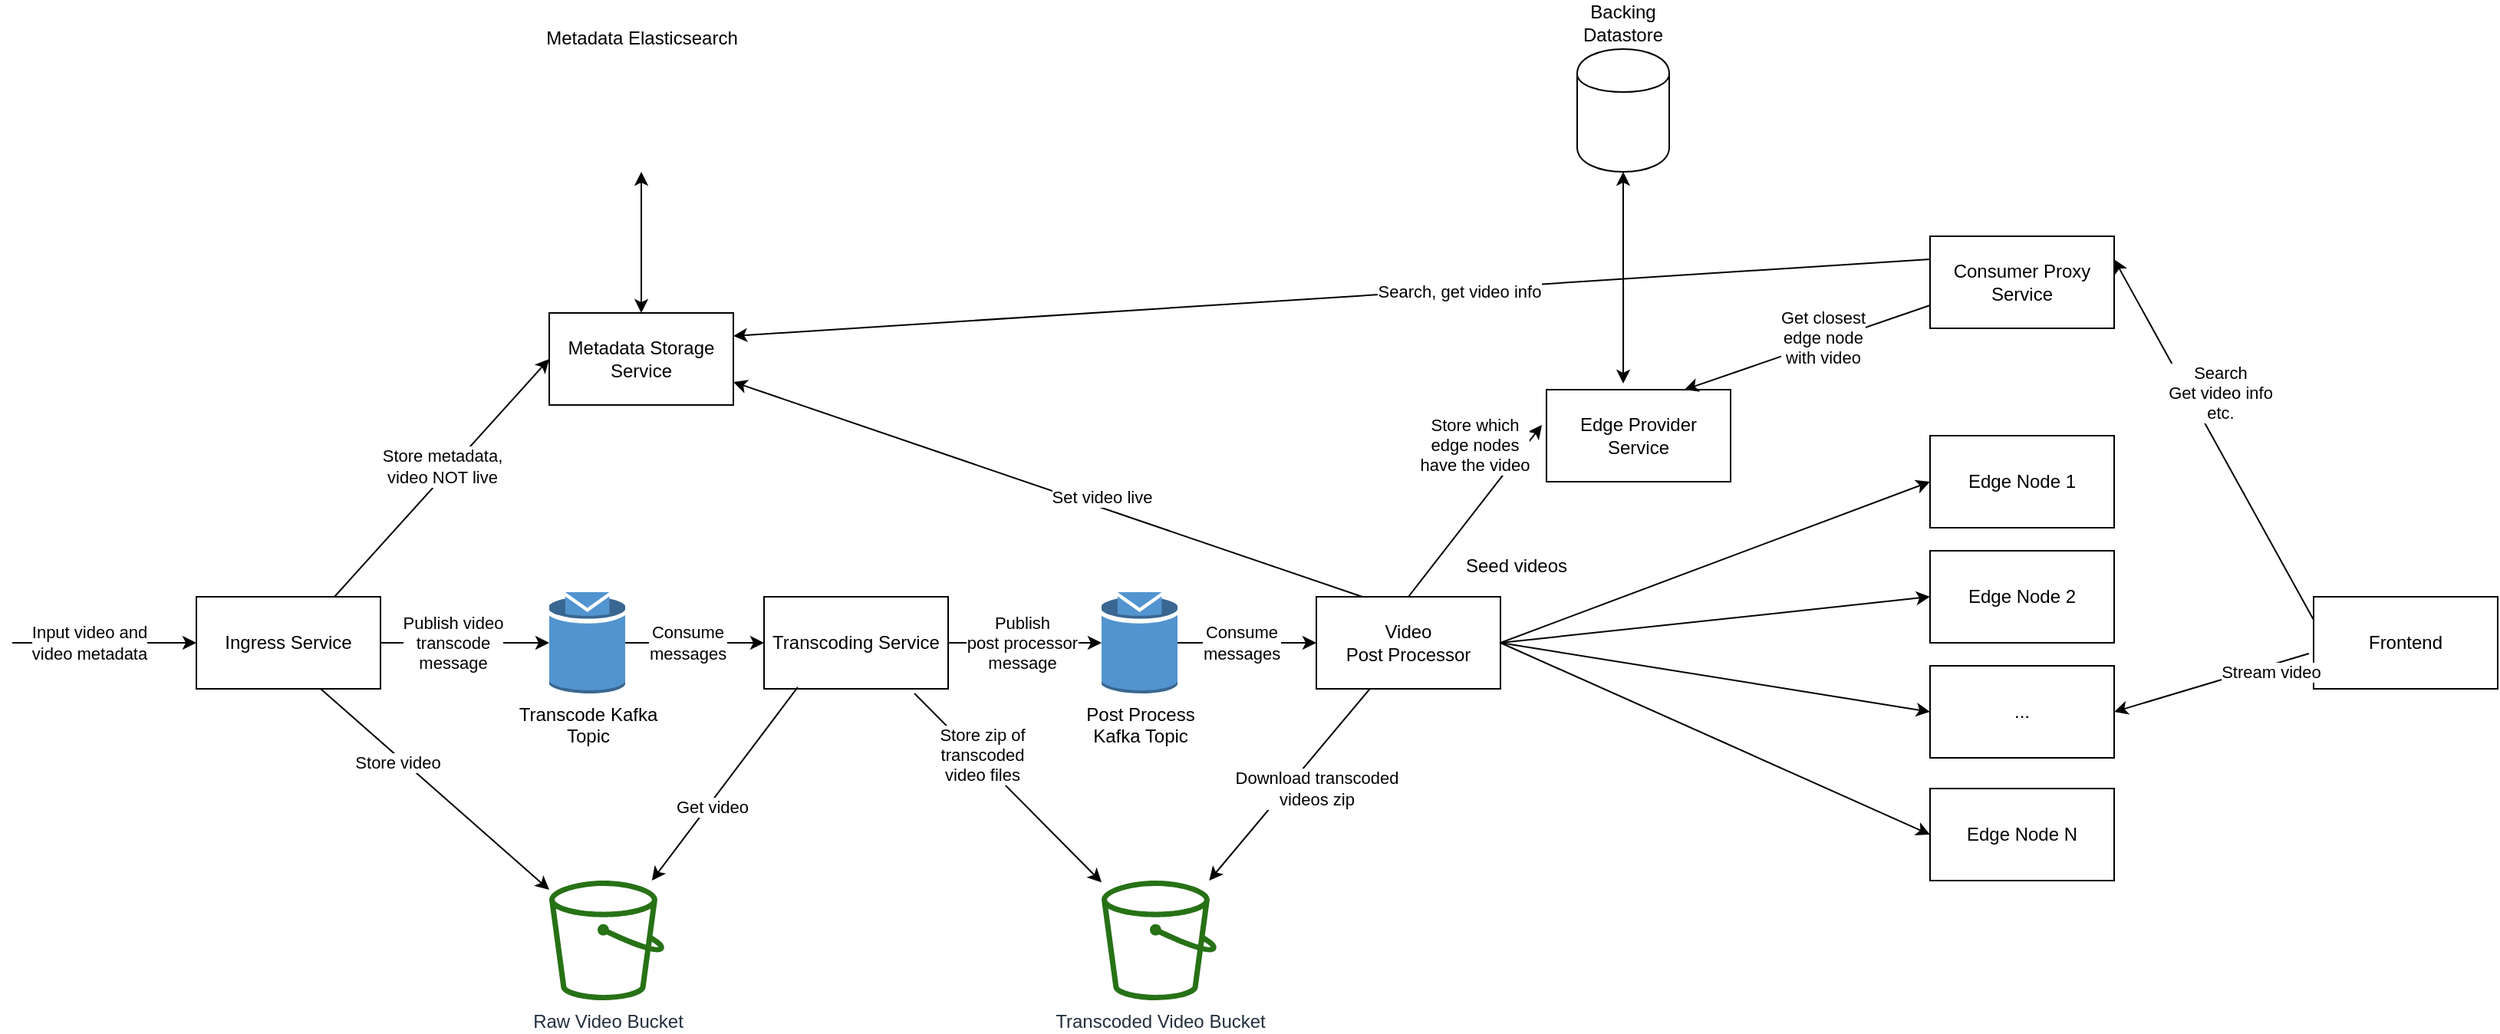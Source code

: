 <mxfile version="13.4.0" type="device"><diagram id="MxW87Rb7H-EklAm9LjqB" name="Page-1"><mxGraphModel dx="1220" dy="1112" grid="1" gridSize="10" guides="1" tooltips="1" connect="1" arrows="1" fold="1" page="1" pageScale="1" pageWidth="1400" pageHeight="850" math="0" shadow="0"><root><mxCell id="0"/><mxCell id="1" parent="0"/><mxCell id="CYzDyl5nTA3k12nvlH2C-1" value="Ingress Service" style="rounded=0;whiteSpace=wrap;html=1;" vertex="1" parent="1"><mxGeometry x="130" y="395" width="120" height="60" as="geometry"/></mxCell><mxCell id="CYzDyl5nTA3k12nvlH2C-2" value="" style="endArrow=classic;html=1;entryX=0;entryY=0.5;entryDx=0;entryDy=0;" edge="1" parent="1" target="CYzDyl5nTA3k12nvlH2C-1"><mxGeometry width="50" height="50" relative="1" as="geometry"><mxPoint x="10" y="425" as="sourcePoint"/><mxPoint x="50" y="400" as="targetPoint"/></mxGeometry></mxCell><mxCell id="CYzDyl5nTA3k12nvlH2C-3" value="Input video and&lt;br&gt;video metadata" style="edgeLabel;html=1;align=center;verticalAlign=middle;resizable=0;points=[];" vertex="1" connectable="0" parent="CYzDyl5nTA3k12nvlH2C-2"><mxGeometry x="-0.383" relative="1" as="geometry"><mxPoint x="13" as="offset"/></mxGeometry></mxCell><mxCell id="CYzDyl5nTA3k12nvlH2C-4" value="Metadata Storage Service" style="rounded=0;whiteSpace=wrap;html=1;" vertex="1" parent="1"><mxGeometry x="360" y="210" width="120" height="60" as="geometry"/></mxCell><mxCell id="CYzDyl5nTA3k12nvlH2C-5" value="Metadata Elasticsearch" style="shape=image;html=1;verticalAlign=bottom;verticalLabelPosition=top;labelBackgroundColor=#ffffff;imageAspect=0;aspect=fixed;image=https://cdn4.iconfinder.com/data/icons/logos-brands-5/24/elasticsearch-128.png;labelPosition=center;align=center;" vertex="1" parent="1"><mxGeometry x="381" y="40" width="78" height="78" as="geometry"/></mxCell><mxCell id="CYzDyl5nTA3k12nvlH2C-6" value="" style="endArrow=classic;startArrow=classic;html=1;entryX=0.5;entryY=1;entryDx=0;entryDy=0;exitX=0.5;exitY=0;exitDx=0;exitDy=0;" edge="1" parent="1" source="CYzDyl5nTA3k12nvlH2C-4" target="CYzDyl5nTA3k12nvlH2C-5"><mxGeometry width="50" height="50" relative="1" as="geometry"><mxPoint x="420" y="190" as="sourcePoint"/><mxPoint x="470" y="140" as="targetPoint"/></mxGeometry></mxCell><mxCell id="CYzDyl5nTA3k12nvlH2C-7" value="Transcode Kafka&lt;br&gt;Topic" style="outlineConnect=0;dashed=0;verticalLabelPosition=bottom;verticalAlign=top;align=center;html=1;shape=mxgraph.aws3.topic;fillColor=#5294CF;gradientColor=none;" vertex="1" parent="1"><mxGeometry x="360" y="392" width="49.5" height="66" as="geometry"/></mxCell><mxCell id="CYzDyl5nTA3k12nvlH2C-8" value="" style="endArrow=classic;html=1;exitX=0.75;exitY=0;exitDx=0;exitDy=0;entryX=0;entryY=0.5;entryDx=0;entryDy=0;" edge="1" parent="1" source="CYzDyl5nTA3k12nvlH2C-1" target="CYzDyl5nTA3k12nvlH2C-4"><mxGeometry width="50" height="50" relative="1" as="geometry"><mxPoint x="180" y="380" as="sourcePoint"/><mxPoint x="230" y="330" as="targetPoint"/></mxGeometry></mxCell><mxCell id="CYzDyl5nTA3k12nvlH2C-9" value="Store metadata,&lt;br&gt;video NOT live" style="edgeLabel;html=1;align=center;verticalAlign=middle;resizable=0;points=[];" vertex="1" connectable="0" parent="CYzDyl5nTA3k12nvlH2C-8"><mxGeometry x="-0.185" y="3" relative="1" as="geometry"><mxPoint x="15.25" y="-19.91" as="offset"/></mxGeometry></mxCell><mxCell id="CYzDyl5nTA3k12nvlH2C-10" value="Raw Video Bucket" style="outlineConnect=0;fontColor=#232F3E;gradientColor=none;fillColor=#277116;strokeColor=none;dashed=0;verticalLabelPosition=bottom;verticalAlign=top;align=center;html=1;fontSize=12;fontStyle=0;aspect=fixed;pointerEvents=1;shape=mxgraph.aws4.bucket;" vertex="1" parent="1"><mxGeometry x="360" y="580" width="75" height="78" as="geometry"/></mxCell><mxCell id="CYzDyl5nTA3k12nvlH2C-11" value="" style="endArrow=classic;html=1;exitX=0.675;exitY=1;exitDx=0;exitDy=0;exitPerimeter=0;" edge="1" parent="1" source="CYzDyl5nTA3k12nvlH2C-1" target="CYzDyl5nTA3k12nvlH2C-10"><mxGeometry width="50" height="50" relative="1" as="geometry"><mxPoint x="250" y="570" as="sourcePoint"/><mxPoint x="300" y="520" as="targetPoint"/></mxGeometry></mxCell><mxCell id="CYzDyl5nTA3k12nvlH2C-12" value="Store video" style="edgeLabel;html=1;align=center;verticalAlign=middle;resizable=0;points=[];" vertex="1" connectable="0" parent="CYzDyl5nTA3k12nvlH2C-11"><mxGeometry x="-0.297" y="-3" relative="1" as="geometry"><mxPoint as="offset"/></mxGeometry></mxCell><mxCell id="CYzDyl5nTA3k12nvlH2C-13" value="" style="endArrow=classic;html=1;exitX=1;exitY=0.5;exitDx=0;exitDy=0;entryX=0;entryY=0.5;entryDx=0;entryDy=0;entryPerimeter=0;" edge="1" parent="1" source="CYzDyl5nTA3k12nvlH2C-1" target="CYzDyl5nTA3k12nvlH2C-7"><mxGeometry width="50" height="50" relative="1" as="geometry"><mxPoint x="260" y="500" as="sourcePoint"/><mxPoint x="310" y="450" as="targetPoint"/></mxGeometry></mxCell><mxCell id="CYzDyl5nTA3k12nvlH2C-14" value="Publish video&lt;br&gt;transcode&lt;br&gt;message" style="edgeLabel;html=1;align=center;verticalAlign=middle;resizable=0;points=[];" vertex="1" connectable="0" parent="CYzDyl5nTA3k12nvlH2C-13"><mxGeometry x="-0.371" y="-2" relative="1" as="geometry"><mxPoint x="12" y="-2" as="offset"/></mxGeometry></mxCell><mxCell id="CYzDyl5nTA3k12nvlH2C-15" value="Transcoding Service" style="rounded=0;whiteSpace=wrap;html=1;" vertex="1" parent="1"><mxGeometry x="500" y="395" width="120" height="60" as="geometry"/></mxCell><mxCell id="CYzDyl5nTA3k12nvlH2C-16" value="" style="endArrow=classic;html=1;exitX=1;exitY=0.5;exitDx=0;exitDy=0;exitPerimeter=0;entryX=0;entryY=0.5;entryDx=0;entryDy=0;" edge="1" parent="1" source="CYzDyl5nTA3k12nvlH2C-7" target="CYzDyl5nTA3k12nvlH2C-15"><mxGeometry width="50" height="50" relative="1" as="geometry"><mxPoint x="460" y="410" as="sourcePoint"/><mxPoint x="510" y="360" as="targetPoint"/></mxGeometry></mxCell><mxCell id="CYzDyl5nTA3k12nvlH2C-17" value="Consume&lt;br&gt;messages" style="edgeLabel;html=1;align=center;verticalAlign=middle;resizable=0;points=[];" vertex="1" connectable="0" parent="CYzDyl5nTA3k12nvlH2C-16"><mxGeometry x="-0.355" y="-1" relative="1" as="geometry"><mxPoint x="11.5" y="-1" as="offset"/></mxGeometry></mxCell><mxCell id="CYzDyl5nTA3k12nvlH2C-18" value="" style="endArrow=classic;html=1;exitX=0.183;exitY=0.983;exitDx=0;exitDy=0;exitPerimeter=0;" edge="1" parent="1" source="CYzDyl5nTA3k12nvlH2C-15" target="CYzDyl5nTA3k12nvlH2C-10"><mxGeometry width="50" height="50" relative="1" as="geometry"><mxPoint x="550" y="560" as="sourcePoint"/><mxPoint x="600" y="510" as="targetPoint"/></mxGeometry></mxCell><mxCell id="CYzDyl5nTA3k12nvlH2C-20" value="Get video" style="edgeLabel;html=1;align=center;verticalAlign=middle;resizable=0;points=[];" vertex="1" connectable="0" parent="CYzDyl5nTA3k12nvlH2C-18"><mxGeometry x="0.215" y="2" relative="1" as="geometry"><mxPoint as="offset"/></mxGeometry></mxCell><mxCell id="CYzDyl5nTA3k12nvlH2C-21" value="" style="endArrow=classic;html=1;exitX=0.817;exitY=1.05;exitDx=0;exitDy=0;exitPerimeter=0;" edge="1" parent="1" source="CYzDyl5nTA3k12nvlH2C-15" target="CYzDyl5nTA3k12nvlH2C-36"><mxGeometry width="50" height="50" relative="1" as="geometry"><mxPoint x="500" y="630" as="sourcePoint"/><mxPoint x="550" y="580" as="targetPoint"/></mxGeometry></mxCell><mxCell id="CYzDyl5nTA3k12nvlH2C-22" value="Store zip of&lt;br&gt;transcoded&lt;br&gt;video files" style="edgeLabel;html=1;align=center;verticalAlign=middle;resizable=0;points=[];" vertex="1" connectable="0" parent="CYzDyl5nTA3k12nvlH2C-21"><mxGeometry x="-0.324" y="3" relative="1" as="geometry"><mxPoint as="offset"/></mxGeometry></mxCell><mxCell id="CYzDyl5nTA3k12nvlH2C-23" value="" style="endArrow=classic;html=1;exitX=1;exitY=0.5;exitDx=0;exitDy=0;entryX=0;entryY=0.5;entryDx=0;entryDy=0;entryPerimeter=0;" edge="1" parent="1" source="CYzDyl5nTA3k12nvlH2C-15" target="CYzDyl5nTA3k12nvlH2C-25"><mxGeometry width="50" height="50" relative="1" as="geometry"><mxPoint x="750" y="460" as="sourcePoint"/><mxPoint x="750" y="425" as="targetPoint"/></mxGeometry></mxCell><mxCell id="CYzDyl5nTA3k12nvlH2C-24" value="Publish&lt;br&gt;post processor&lt;br&gt;message" style="edgeLabel;html=1;align=center;verticalAlign=middle;resizable=0;points=[];" vertex="1" connectable="0" parent="CYzDyl5nTA3k12nvlH2C-23"><mxGeometry x="-0.446" y="2" relative="1" as="geometry"><mxPoint x="20" y="2" as="offset"/></mxGeometry></mxCell><mxCell id="CYzDyl5nTA3k12nvlH2C-25" value="Post Process&lt;br&gt;Kafka Topic" style="outlineConnect=0;dashed=0;verticalLabelPosition=bottom;verticalAlign=top;align=center;html=1;shape=mxgraph.aws3.topic;fillColor=#5294CF;gradientColor=none;" vertex="1" parent="1"><mxGeometry x="720" y="392" width="49.5" height="66" as="geometry"/></mxCell><mxCell id="CYzDyl5nTA3k12nvlH2C-28" value="" style="endArrow=classic;html=1;exitX=1;exitY=0.5;exitDx=0;exitDy=0;exitPerimeter=0;entryX=0;entryY=0.5;entryDx=0;entryDy=0;" edge="1" parent="1" source="CYzDyl5nTA3k12nvlH2C-25" target="CYzDyl5nTA3k12nvlH2C-31"><mxGeometry width="50" height="50" relative="1" as="geometry"><mxPoint x="870" y="430" as="sourcePoint"/><mxPoint x="860" y="425" as="targetPoint"/></mxGeometry></mxCell><mxCell id="CYzDyl5nTA3k12nvlH2C-29" value="Consume&lt;br&gt;messages" style="edgeLabel;html=1;align=center;verticalAlign=middle;resizable=0;points=[];" vertex="1" connectable="0" parent="CYzDyl5nTA3k12nvlH2C-28"><mxGeometry x="-0.37" relative="1" as="geometry"><mxPoint x="12.5" as="offset"/></mxGeometry></mxCell><mxCell id="CYzDyl5nTA3k12nvlH2C-31" value="Video&lt;br&gt;Post Processor" style="rounded=0;whiteSpace=wrap;html=1;" vertex="1" parent="1"><mxGeometry x="860" y="395" width="120" height="60" as="geometry"/></mxCell><mxCell id="CYzDyl5nTA3k12nvlH2C-32" value="" style="endArrow=classic;html=1;entryX=1;entryY=0.75;entryDx=0;entryDy=0;exitX=0.25;exitY=0;exitDx=0;exitDy=0;" edge="1" parent="1" source="CYzDyl5nTA3k12nvlH2C-31" target="CYzDyl5nTA3k12nvlH2C-4"><mxGeometry width="50" height="50" relative="1" as="geometry"><mxPoint x="850" y="350" as="sourcePoint"/><mxPoint x="900" y="300" as="targetPoint"/></mxGeometry></mxCell><mxCell id="CYzDyl5nTA3k12nvlH2C-33" value="Set video live" style="edgeLabel;html=1;align=center;verticalAlign=middle;resizable=0;points=[];" vertex="1" connectable="0" parent="CYzDyl5nTA3k12nvlH2C-32"><mxGeometry x="-0.255" y="-2" relative="1" as="geometry"><mxPoint x="-18.28" y="-11.08" as="offset"/></mxGeometry></mxCell><mxCell id="CYzDyl5nTA3k12nvlH2C-36" value="Transcoded Video Bucket" style="outlineConnect=0;fontColor=#232F3E;gradientColor=none;fillColor=#277116;strokeColor=none;dashed=0;verticalLabelPosition=bottom;verticalAlign=top;align=center;html=1;fontSize=12;fontStyle=0;aspect=fixed;pointerEvents=1;shape=mxgraph.aws4.bucket;direction=east;" vertex="1" parent="1"><mxGeometry x="720" y="580" width="75" height="78" as="geometry"/></mxCell><mxCell id="CYzDyl5nTA3k12nvlH2C-37" value="" style="endArrow=classic;html=1;" edge="1" parent="1" source="CYzDyl5nTA3k12nvlH2C-31" target="CYzDyl5nTA3k12nvlH2C-36"><mxGeometry width="50" height="50" relative="1" as="geometry"><mxPoint x="860" y="570" as="sourcePoint"/><mxPoint x="910" y="520" as="targetPoint"/></mxGeometry></mxCell><mxCell id="CYzDyl5nTA3k12nvlH2C-38" value="Download transcoded&lt;br&gt;videos zip" style="edgeLabel;html=1;align=center;verticalAlign=middle;resizable=0;points=[];" vertex="1" connectable="0" parent="CYzDyl5nTA3k12nvlH2C-37"><mxGeometry x="0.35" y="2" relative="1" as="geometry"><mxPoint x="34.23" y="-20.61" as="offset"/></mxGeometry></mxCell><mxCell id="CYzDyl5nTA3k12nvlH2C-39" value="Edge Node 1" style="rounded=0;whiteSpace=wrap;html=1;" vertex="1" parent="1"><mxGeometry x="1260" y="290" width="120" height="60" as="geometry"/></mxCell><mxCell id="CYzDyl5nTA3k12nvlH2C-40" value="Edge Node 2" style="rounded=0;whiteSpace=wrap;html=1;" vertex="1" parent="1"><mxGeometry x="1260" y="365" width="120" height="60" as="geometry"/></mxCell><mxCell id="CYzDyl5nTA3k12nvlH2C-41" value="..." style="rounded=0;whiteSpace=wrap;html=1;" vertex="1" parent="1"><mxGeometry x="1260" y="440" width="120" height="60" as="geometry"/></mxCell><mxCell id="CYzDyl5nTA3k12nvlH2C-42" value="Edge Node N" style="rounded=0;whiteSpace=wrap;html=1;" vertex="1" parent="1"><mxGeometry x="1260" y="520" width="120" height="60" as="geometry"/></mxCell><mxCell id="CYzDyl5nTA3k12nvlH2C-43" value="" style="endArrow=classic;html=1;exitX=1;exitY=0.5;exitDx=0;exitDy=0;entryX=0;entryY=0.5;entryDx=0;entryDy=0;" edge="1" parent="1" source="CYzDyl5nTA3k12nvlH2C-31" target="CYzDyl5nTA3k12nvlH2C-39"><mxGeometry width="50" height="50" relative="1" as="geometry"><mxPoint x="920" y="340" as="sourcePoint"/><mxPoint x="970" y="290" as="targetPoint"/></mxGeometry></mxCell><mxCell id="CYzDyl5nTA3k12nvlH2C-44" value="" style="endArrow=classic;html=1;exitX=1;exitY=0.5;exitDx=0;exitDy=0;entryX=0;entryY=0.5;entryDx=0;entryDy=0;" edge="1" parent="1" source="CYzDyl5nTA3k12nvlH2C-31" target="CYzDyl5nTA3k12nvlH2C-40"><mxGeometry width="50" height="50" relative="1" as="geometry"><mxPoint x="1010" y="460" as="sourcePoint"/><mxPoint x="1060" y="410" as="targetPoint"/></mxGeometry></mxCell><mxCell id="CYzDyl5nTA3k12nvlH2C-45" value="" style="endArrow=classic;html=1;entryX=0;entryY=0.5;entryDx=0;entryDy=0;exitX=1;exitY=0.5;exitDx=0;exitDy=0;" edge="1" parent="1" source="CYzDyl5nTA3k12nvlH2C-31" target="CYzDyl5nTA3k12nvlH2C-41"><mxGeometry width="50" height="50" relative="1" as="geometry"><mxPoint x="940" y="690" as="sourcePoint"/><mxPoint x="990" y="640" as="targetPoint"/></mxGeometry></mxCell><mxCell id="CYzDyl5nTA3k12nvlH2C-46" value="" style="endArrow=classic;html=1;entryX=0;entryY=0.5;entryDx=0;entryDy=0;exitX=1;exitY=0.5;exitDx=0;exitDy=0;" edge="1" parent="1" source="CYzDyl5nTA3k12nvlH2C-31" target="CYzDyl5nTA3k12nvlH2C-42"><mxGeometry width="50" height="50" relative="1" as="geometry"><mxPoint x="980" y="510" as="sourcePoint"/><mxPoint x="990" y="560" as="targetPoint"/></mxGeometry></mxCell><mxCell id="CYzDyl5nTA3k12nvlH2C-47" value="Seed videos" style="text;html=1;align=center;verticalAlign=middle;resizable=0;points=[];autosize=1;labelBackgroundColor=#ffffff;" vertex="1" parent="1"><mxGeometry x="950" y="365" width="80" height="20" as="geometry"/></mxCell><mxCell id="CYzDyl5nTA3k12nvlH2C-49" value="Edge Provider&lt;br&gt;Service" style="rounded=0;whiteSpace=wrap;html=1;labelBackgroundColor=#ffffff;" vertex="1" parent="1"><mxGeometry x="1010" y="260" width="120" height="60" as="geometry"/></mxCell><mxCell id="CYzDyl5nTA3k12nvlH2C-50" value="" style="endArrow=classic;html=1;exitX=0.5;exitY=0;exitDx=0;exitDy=0;entryX=-0.025;entryY=0.383;entryDx=0;entryDy=0;entryPerimeter=0;" edge="1" parent="1" source="CYzDyl5nTA3k12nvlH2C-31" target="CYzDyl5nTA3k12nvlH2C-49"><mxGeometry width="50" height="50" relative="1" as="geometry"><mxPoint x="980" y="720" as="sourcePoint"/><mxPoint x="1030" y="670" as="targetPoint"/></mxGeometry></mxCell><mxCell id="CYzDyl5nTA3k12nvlH2C-51" value="Store which&lt;br&gt;edge nodes&lt;br&gt;have the video" style="edgeLabel;html=1;align=center;verticalAlign=middle;resizable=0;points=[];" vertex="1" connectable="0" parent="CYzDyl5nTA3k12nvlH2C-50"><mxGeometry x="0.153" y="1" relative="1" as="geometry"><mxPoint x="-6.45" y="-33.8" as="offset"/></mxGeometry></mxCell><mxCell id="CYzDyl5nTA3k12nvlH2C-52" value="Consumer Proxy&lt;br&gt;Service" style="rounded=0;whiteSpace=wrap;html=1;labelBackgroundColor=#ffffff;" vertex="1" parent="1"><mxGeometry x="1260" y="160" width="120" height="60" as="geometry"/></mxCell><mxCell id="CYzDyl5nTA3k12nvlH2C-53" value="Frontend" style="rounded=0;whiteSpace=wrap;html=1;labelBackgroundColor=#ffffff;" vertex="1" parent="1"><mxGeometry x="1510" y="395" width="120" height="60" as="geometry"/></mxCell><mxCell id="CYzDyl5nTA3k12nvlH2C-54" value="" style="endArrow=classic;html=1;exitX=0;exitY=0.25;exitDx=0;exitDy=0;entryX=1;entryY=0.25;entryDx=0;entryDy=0;" edge="1" parent="1" source="CYzDyl5nTA3k12nvlH2C-53" target="CYzDyl5nTA3k12nvlH2C-52"><mxGeometry width="50" height="50" relative="1" as="geometry"><mxPoint x="1380" y="560" as="sourcePoint"/><mxPoint x="1430" y="510" as="targetPoint"/></mxGeometry></mxCell><mxCell id="CYzDyl5nTA3k12nvlH2C-55" value="Search&lt;br&gt;Get video info&lt;br&gt;etc." style="edgeLabel;html=1;align=center;verticalAlign=middle;resizable=0;points=[];" vertex="1" connectable="0" parent="CYzDyl5nTA3k12nvlH2C-54"><mxGeometry x="0.262" y="1" relative="1" as="geometry"><mxPoint x="22" as="offset"/></mxGeometry></mxCell><mxCell id="CYzDyl5nTA3k12nvlH2C-56" value="" style="endArrow=classic;html=1;exitX=-0.025;exitY=0.617;exitDx=0;exitDy=0;entryX=1;entryY=0.5;entryDx=0;entryDy=0;exitPerimeter=0;" edge="1" parent="1" source="CYzDyl5nTA3k12nvlH2C-53" target="CYzDyl5nTA3k12nvlH2C-41"><mxGeometry width="50" height="50" relative="1" as="geometry"><mxPoint x="1290" y="640" as="sourcePoint"/><mxPoint x="1340" y="590" as="targetPoint"/></mxGeometry></mxCell><mxCell id="CYzDyl5nTA3k12nvlH2C-57" value="Stream video" style="edgeLabel;html=1;align=center;verticalAlign=middle;resizable=0;points=[];" vertex="1" connectable="0" parent="CYzDyl5nTA3k12nvlH2C-56"><mxGeometry x="-0.406" relative="1" as="geometry"><mxPoint x="12.54" as="offset"/></mxGeometry></mxCell><mxCell id="CYzDyl5nTA3k12nvlH2C-59" value="" style="endArrow=classic;html=1;exitX=0;exitY=0.75;exitDx=0;exitDy=0;entryX=0.75;entryY=0;entryDx=0;entryDy=0;" edge="1" parent="1" source="CYzDyl5nTA3k12nvlH2C-52" target="CYzDyl5nTA3k12nvlH2C-49"><mxGeometry width="50" height="50" relative="1" as="geometry"><mxPoint x="1040" y="220" as="sourcePoint"/><mxPoint x="1090" y="170" as="targetPoint"/></mxGeometry></mxCell><mxCell id="CYzDyl5nTA3k12nvlH2C-60" value="Get closest&lt;br&gt;edge node&lt;br&gt;with video" style="edgeLabel;html=1;align=center;verticalAlign=middle;resizable=0;points=[];" vertex="1" connectable="0" parent="CYzDyl5nTA3k12nvlH2C-59"><mxGeometry x="0.262" relative="1" as="geometry"><mxPoint x="30.78" y="-14.09" as="offset"/></mxGeometry></mxCell><mxCell id="CYzDyl5nTA3k12nvlH2C-61" value="" style="endArrow=classic;html=1;exitX=0;exitY=0.25;exitDx=0;exitDy=0;entryX=1;entryY=0.25;entryDx=0;entryDy=0;" edge="1" parent="1" source="CYzDyl5nTA3k12nvlH2C-52" target="CYzDyl5nTA3k12nvlH2C-4"><mxGeometry width="50" height="50" relative="1" as="geometry"><mxPoint x="890" y="130" as="sourcePoint"/><mxPoint x="940" y="80" as="targetPoint"/></mxGeometry></mxCell><mxCell id="CYzDyl5nTA3k12nvlH2C-62" value="Search, get video info" style="edgeLabel;html=1;align=center;verticalAlign=middle;resizable=0;points=[];" vertex="1" connectable="0" parent="CYzDyl5nTA3k12nvlH2C-61"><mxGeometry x="-0.213" y="1" relative="1" as="geometry"><mxPoint as="offset"/></mxGeometry></mxCell><mxCell id="CYzDyl5nTA3k12nvlH2C-63" value="" style="endArrow=classic;startArrow=classic;html=1;exitX=0.417;exitY=-0.067;exitDx=0;exitDy=0;exitPerimeter=0;entryX=0.5;entryY=1;entryDx=0;entryDy=0;" edge="1" parent="1" source="CYzDyl5nTA3k12nvlH2C-49" target="CYzDyl5nTA3k12nvlH2C-64"><mxGeometry width="50" height="50" relative="1" as="geometry"><mxPoint x="1060" y="140" as="sourcePoint"/><mxPoint x="1060" y="100" as="targetPoint"/></mxGeometry></mxCell><mxCell id="CYzDyl5nTA3k12nvlH2C-64" value="Backing Datastore" style="shape=cylinder;whiteSpace=wrap;html=1;boundedLbl=1;backgroundOutline=1;labelBackgroundColor=#ffffff;labelPosition=center;verticalLabelPosition=top;align=center;verticalAlign=bottom;" vertex="1" parent="1"><mxGeometry x="1030" y="38" width="60" height="80" as="geometry"/></mxCell></root></mxGraphModel></diagram></mxfile>
